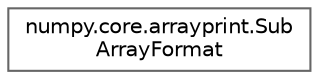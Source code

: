digraph "Graphical Class Hierarchy"
{
 // LATEX_PDF_SIZE
  bgcolor="transparent";
  edge [fontname=Helvetica,fontsize=10,labelfontname=Helvetica,labelfontsize=10];
  node [fontname=Helvetica,fontsize=10,shape=box,height=0.2,width=0.4];
  rankdir="LR";
  Node0 [id="Node000000",label="numpy.core.arrayprint.Sub\lArrayFormat",height=0.2,width=0.4,color="grey40", fillcolor="white", style="filled",URL="$d2/d23/classnumpy_1_1core_1_1arrayprint_1_1SubArrayFormat.html",tooltip=" "];
}
